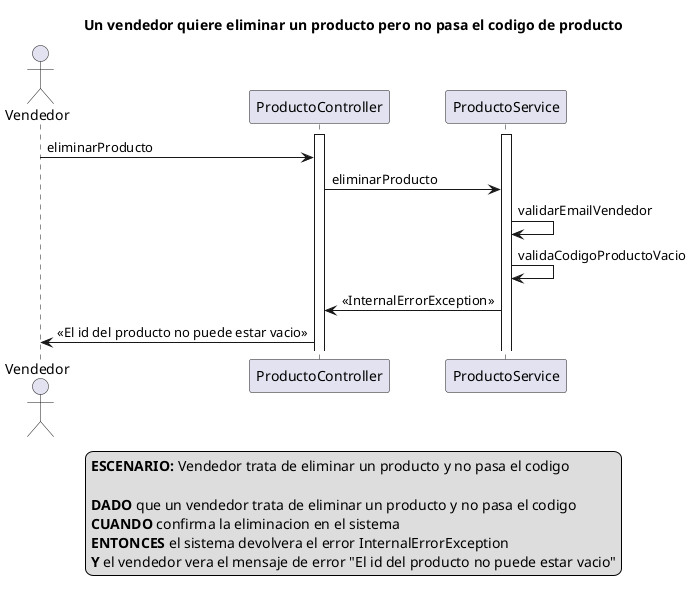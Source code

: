 @startuml
actor Vendedor
activate ProductoController
activate ProductoService

title Un vendedor quiere eliminar un producto pero no pasa el codigo de producto

Vendedor -> ProductoController: eliminarProducto

ProductoController -> ProductoService: eliminarProducto

ProductoService -> ProductoService: validarEmailVendedor

ProductoService -> ProductoService: validaCodigoProductoVacio

ProductoService -> ProductoController: <<InternalErrorException>>

ProductoController -> Vendedor: <<El id del producto no puede estar vacio>>

legend
<b>ESCENARIO:</b> Vendedor trata de eliminar un producto y no pasa el codigo

<b>DADO</b> que un vendedor trata de eliminar un producto y no pasa el codigo
<b>CUANDO</b> confirma la eliminacion en el sistema  
<b>ENTONCES</b> el sistema devolvera el error InternalErrorException
<b>Y</b> el vendedor vera el mensaje de error "El id del producto no puede estar vacio"
end legend

@enduml